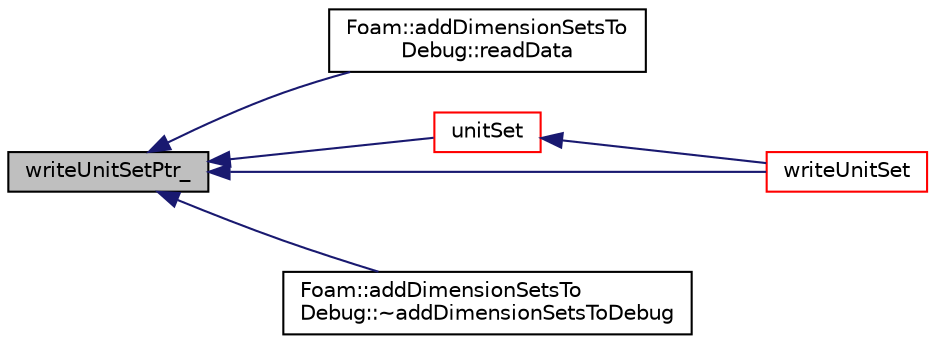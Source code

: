 digraph "writeUnitSetPtr_"
{
  bgcolor="transparent";
  edge [fontname="Helvetica",fontsize="10",labelfontname="Helvetica",labelfontsize="10"];
  node [fontname="Helvetica",fontsize="10",shape=record];
  rankdir="LR";
  Node1 [label="writeUnitSetPtr_",height=0.2,width=0.4,color="black", fillcolor="grey75", style="filled", fontcolor="black"];
  Node1 -> Node2 [dir="back",color="midnightblue",fontsize="10",style="solid",fontname="Helvetica"];
  Node2 [label="Foam::addDimensionSetsTo\lDebug::readData",height=0.2,width=0.4,color="black",URL="$a00022.html#a27acfcce377f5e7a42aa7545b6601208",tooltip="Read. "];
  Node1 -> Node3 [dir="back",color="midnightblue",fontsize="10",style="solid",fontname="Helvetica"];
  Node3 [label="unitSet",height=0.2,width=0.4,color="red",URL="$a10974.html#a86ae6ae2ab61e05a912b83008116a04e",tooltip="Set of all dimensions. "];
  Node3 -> Node4 [dir="back",color="midnightblue",fontsize="10",style="solid",fontname="Helvetica"];
  Node4 [label="writeUnitSet",height=0.2,width=0.4,color="red",URL="$a10974.html#ab3f96269d02821e0fe4aeefa4a2913fd",tooltip="Set of units. "];
  Node1 -> Node4 [dir="back",color="midnightblue",fontsize="10",style="solid",fontname="Helvetica"];
  Node1 -> Node5 [dir="back",color="midnightblue",fontsize="10",style="solid",fontname="Helvetica"];
  Node5 [label="Foam::addDimensionSetsTo\lDebug::~addDimensionSetsToDebug",height=0.2,width=0.4,color="black",URL="$a00022.html#a063cc2dd4df56987561c7d82197b2841"];
}
